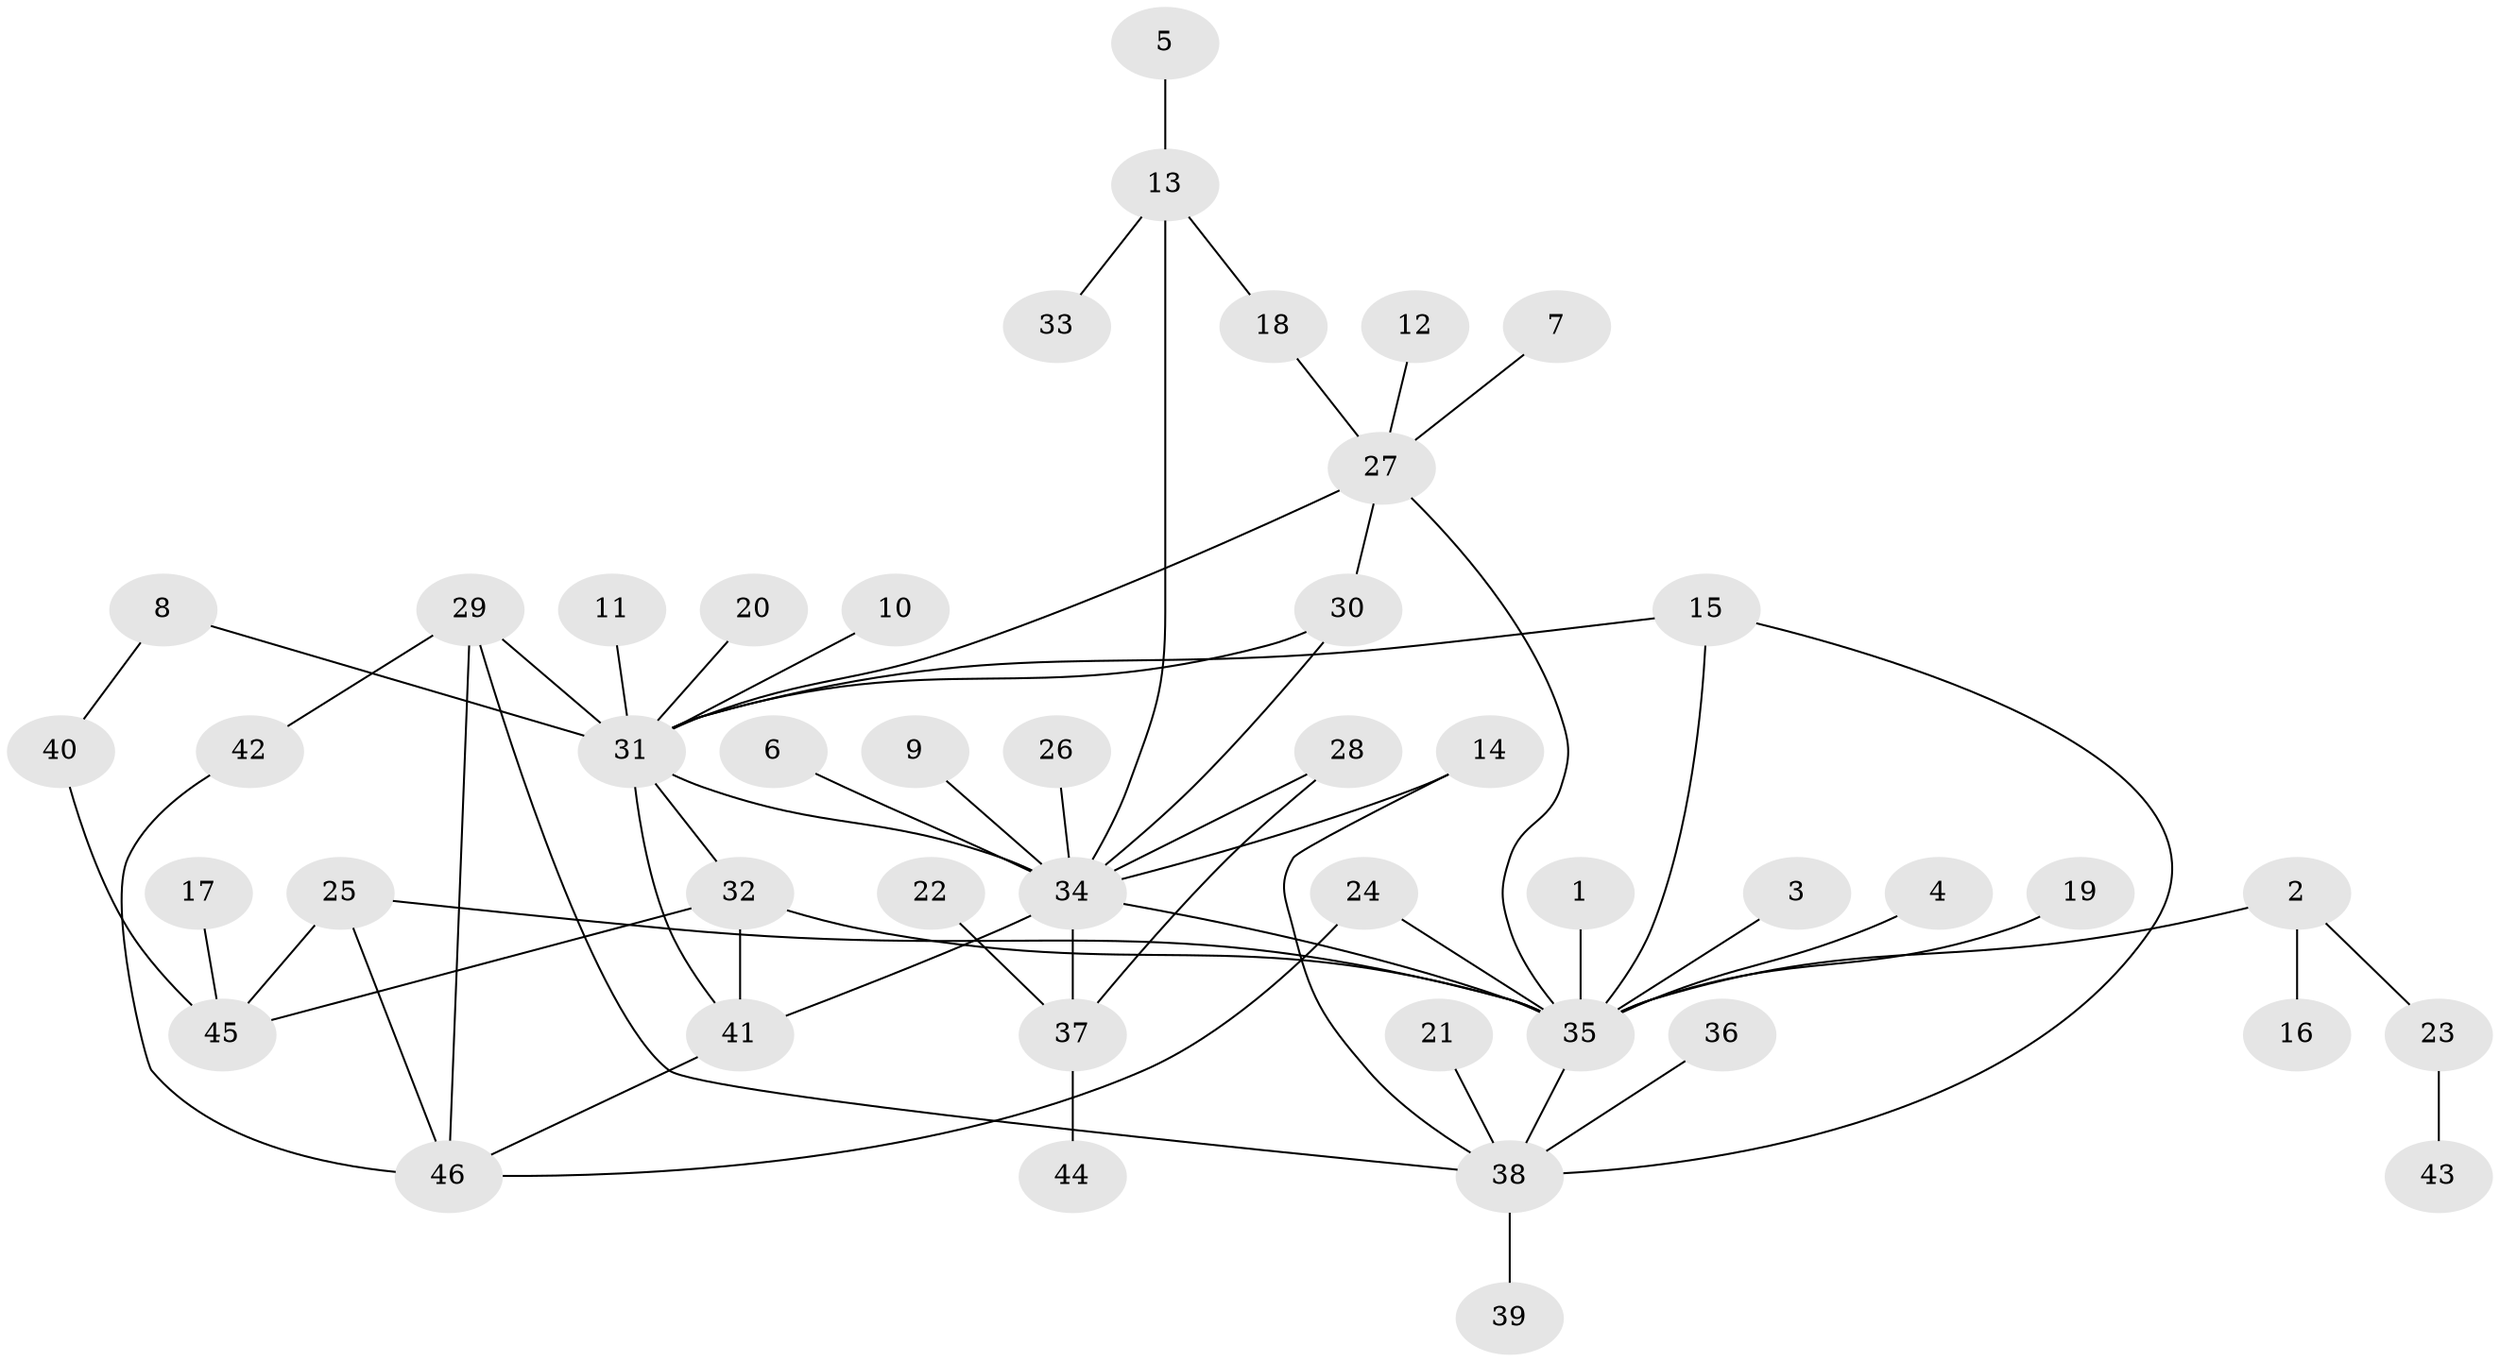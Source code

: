 // original degree distribution, {16: 0.017391304347826087, 1: 0.5478260869565217, 7: 0.017391304347826087, 3: 0.10434782608695652, 6: 0.02608695652173913, 4: 0.06956521739130435, 5: 0.017391304347826087, 14: 0.008695652173913044, 2: 0.1826086956521739, 9: 0.008695652173913044}
// Generated by graph-tools (version 1.1) at 2025/36/03/04/25 23:36:45]
// undirected, 46 vertices, 63 edges
graph export_dot {
  node [color=gray90,style=filled];
  1;
  2;
  3;
  4;
  5;
  6;
  7;
  8;
  9;
  10;
  11;
  12;
  13;
  14;
  15;
  16;
  17;
  18;
  19;
  20;
  21;
  22;
  23;
  24;
  25;
  26;
  27;
  28;
  29;
  30;
  31;
  32;
  33;
  34;
  35;
  36;
  37;
  38;
  39;
  40;
  41;
  42;
  43;
  44;
  45;
  46;
  1 -- 35 [weight=1.0];
  2 -- 16 [weight=1.0];
  2 -- 23 [weight=1.0];
  2 -- 35 [weight=1.0];
  3 -- 35 [weight=1.0];
  4 -- 35 [weight=1.0];
  5 -- 13 [weight=1.0];
  6 -- 34 [weight=1.0];
  7 -- 27 [weight=1.0];
  8 -- 31 [weight=1.0];
  8 -- 40 [weight=1.0];
  9 -- 34 [weight=1.0];
  10 -- 31 [weight=1.0];
  11 -- 31 [weight=1.0];
  12 -- 27 [weight=1.0];
  13 -- 18 [weight=1.0];
  13 -- 33 [weight=1.0];
  13 -- 34 [weight=1.0];
  14 -- 34 [weight=1.0];
  14 -- 38 [weight=1.0];
  15 -- 31 [weight=1.0];
  15 -- 35 [weight=1.0];
  15 -- 38 [weight=1.0];
  17 -- 45 [weight=1.0];
  18 -- 27 [weight=1.0];
  19 -- 35 [weight=1.0];
  20 -- 31 [weight=1.0];
  21 -- 38 [weight=1.0];
  22 -- 37 [weight=1.0];
  23 -- 43 [weight=1.0];
  24 -- 35 [weight=1.0];
  24 -- 46 [weight=1.0];
  25 -- 35 [weight=1.0];
  25 -- 45 [weight=1.0];
  25 -- 46 [weight=1.0];
  26 -- 34 [weight=1.0];
  27 -- 30 [weight=1.0];
  27 -- 31 [weight=1.0];
  27 -- 35 [weight=1.0];
  28 -- 34 [weight=1.0];
  28 -- 37 [weight=1.0];
  29 -- 31 [weight=2.0];
  29 -- 38 [weight=1.0];
  29 -- 42 [weight=1.0];
  29 -- 46 [weight=1.0];
  30 -- 31 [weight=1.0];
  30 -- 34 [weight=1.0];
  31 -- 32 [weight=1.0];
  31 -- 34 [weight=1.0];
  31 -- 41 [weight=1.0];
  32 -- 35 [weight=1.0];
  32 -- 41 [weight=1.0];
  32 -- 45 [weight=1.0];
  34 -- 35 [weight=1.0];
  34 -- 37 [weight=1.0];
  34 -- 41 [weight=2.0];
  35 -- 38 [weight=1.0];
  36 -- 38 [weight=1.0];
  37 -- 44 [weight=1.0];
  38 -- 39 [weight=1.0];
  40 -- 45 [weight=1.0];
  41 -- 46 [weight=1.0];
  42 -- 46 [weight=1.0];
}
